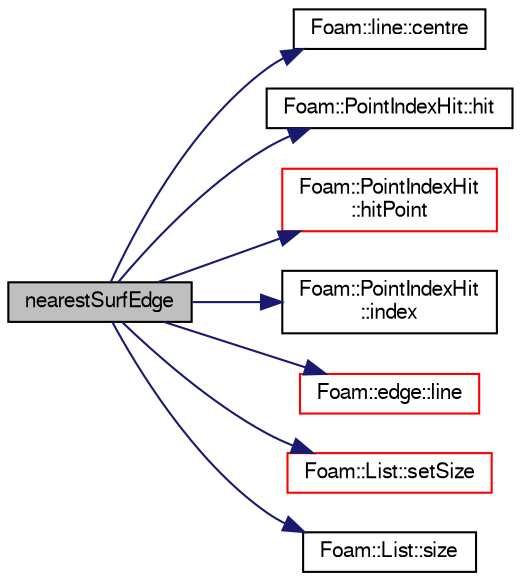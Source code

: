 digraph "nearestSurfEdge"
{
  bgcolor="transparent";
  edge [fontname="FreeSans",fontsize="10",labelfontname="FreeSans",labelfontsize="10"];
  node [fontname="FreeSans",fontsize="10",shape=record];
  rankdir="LR";
  Node1 [label="nearestSurfEdge",height=0.2,width=0.4,color="black", fillcolor="grey75", style="filled" fontcolor="black"];
  Node1 -> Node2 [color="midnightblue",fontsize="10",style="solid",fontname="FreeSans"];
  Node2 [label="Foam::line::centre",height=0.2,width=0.4,color="black",URL="$a01291.html#aa827cbb8a8c37bb9d4e1ef7eaa234792",tooltip="Return centre (centroid) "];
  Node1 -> Node3 [color="midnightblue",fontsize="10",style="solid",fontname="FreeSans"];
  Node3 [label="Foam::PointIndexHit::hit",height=0.2,width=0.4,color="black",URL="$a01829.html#ad963d38a624b8bf8b37c210109dba03c",tooltip="Is there a hit. "];
  Node1 -> Node4 [color="midnightblue",fontsize="10",style="solid",fontname="FreeSans"];
  Node4 [label="Foam::PointIndexHit\l::hitPoint",height=0.2,width=0.4,color="red",URL="$a01829.html#a0c448cd4b96e9ea9ba38c62c019a8bce",tooltip="Return hit point. "];
  Node1 -> Node5 [color="midnightblue",fontsize="10",style="solid",fontname="FreeSans"];
  Node5 [label="Foam::PointIndexHit\l::index",height=0.2,width=0.4,color="black",URL="$a01829.html#a7d1e8acadb27bd2b4e61457d47b71b6f",tooltip="Return index. "];
  Node1 -> Node6 [color="midnightblue",fontsize="10",style="solid",fontname="FreeSans"];
  Node6 [label="Foam::edge::line",height=0.2,width=0.4,color="red",URL="$a00590.html#aefea0e4a074dd0ba02419922ed063888",tooltip="Return edge line. "];
  Node1 -> Node7 [color="midnightblue",fontsize="10",style="solid",fontname="FreeSans"];
  Node7 [label="Foam::List::setSize",height=0.2,width=0.4,color="red",URL="$a01325.html#aedb985ffeaf1bdbfeccc2a8730405703",tooltip="Reset size of List. "];
  Node1 -> Node8 [color="midnightblue",fontsize="10",style="solid",fontname="FreeSans"];
  Node8 [label="Foam::List::size",height=0.2,width=0.4,color="black",URL="$a01325.html#a8a5f6fa29bd4b500caf186f60245b384",tooltip="Override size to be inconsistent with allocated storage. "];
}
